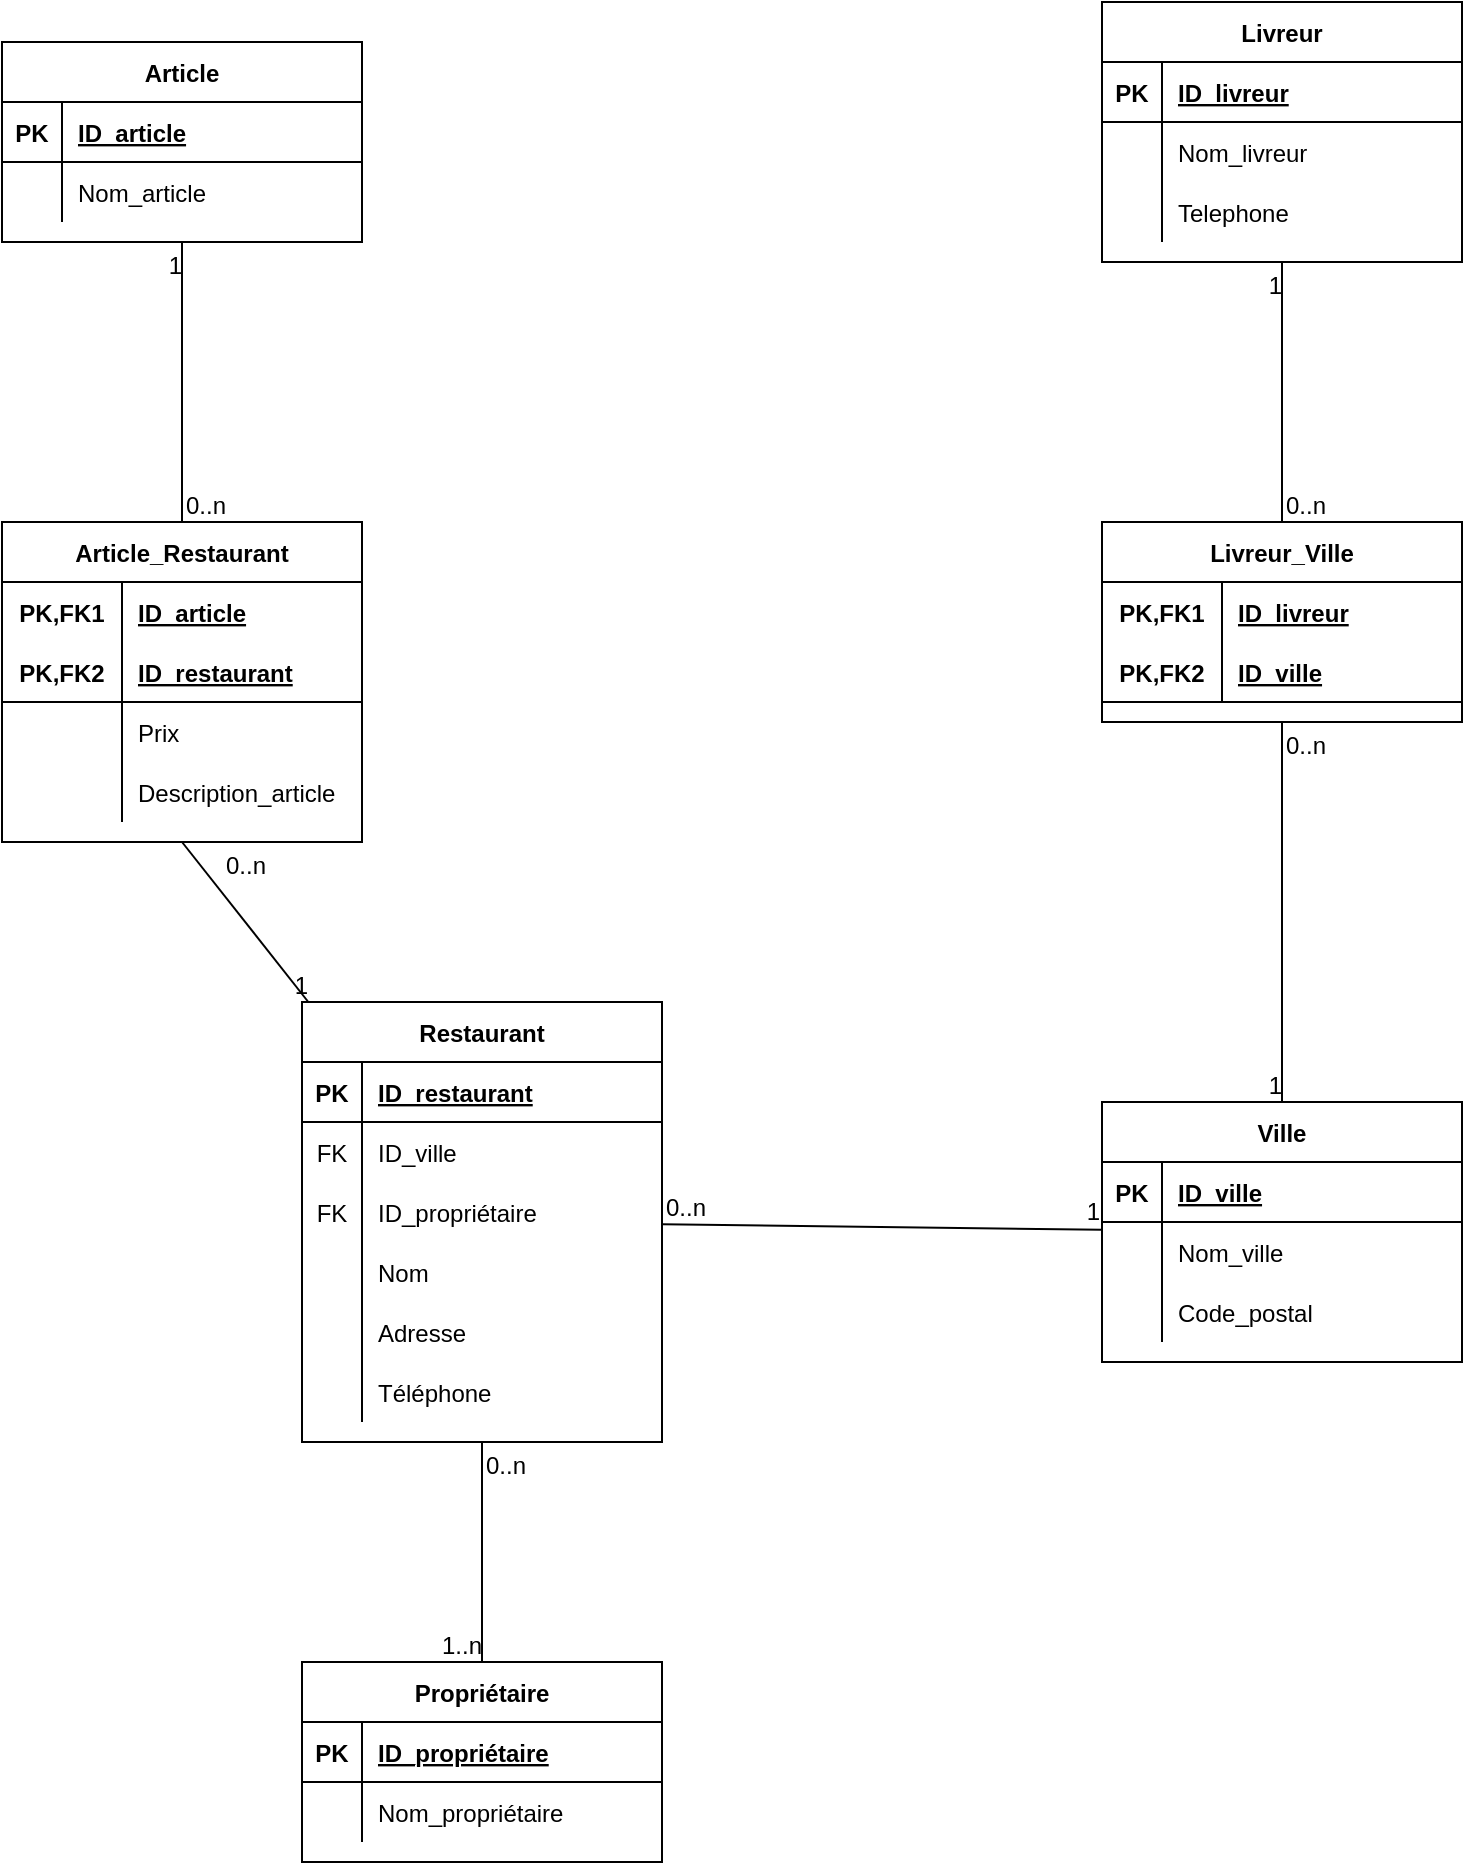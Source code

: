 <mxfile version="13.6.3" type="device"><diagram id="R2lEEEUBdFMjLlhIrx00" name="Page-1"><mxGraphModel dx="1422" dy="718" grid="1" gridSize="10" guides="1" tooltips="1" connect="1" arrows="1" fold="1" page="1" pageScale="1" pageWidth="850" pageHeight="1100" math="0" shadow="0" extFonts="Permanent Marker^https://fonts.googleapis.com/css?family=Permanent+Marker"><root><mxCell id="0"/><mxCell id="1" parent="0"/><mxCell id="8ufQbJtzemkfT02IVqVq-59" value="" style="endArrow=none;html=1;rounded=0;" edge="1" parent="1" source="8ufQbJtzemkfT02IVqVq-1" target="8ufQbJtzemkfT02IVqVq-46"><mxGeometry relative="1" as="geometry"><mxPoint x="370" y="760" as="sourcePoint"/><mxPoint x="530" y="760" as="targetPoint"/></mxGeometry></mxCell><mxCell id="8ufQbJtzemkfT02IVqVq-60" value="0..n" style="resizable=0;html=1;align=left;verticalAlign=bottom;" connectable="0" vertex="1" parent="8ufQbJtzemkfT02IVqVq-59"><mxGeometry x="-1" relative="1" as="geometry"/></mxCell><mxCell id="8ufQbJtzemkfT02IVqVq-61" value="1" style="resizable=0;html=1;align=right;verticalAlign=bottom;" connectable="0" vertex="1" parent="8ufQbJtzemkfT02IVqVq-59"><mxGeometry x="1" relative="1" as="geometry"/></mxCell><mxCell id="8ufQbJtzemkfT02IVqVq-75" value="" style="endArrow=none;html=1;rounded=0;" edge="1" parent="1" source="8ufQbJtzemkfT02IVqVq-1" target="8ufQbJtzemkfT02IVqVq-62"><mxGeometry relative="1" as="geometry"><mxPoint x="120" y="940" as="sourcePoint"/><mxPoint x="280" y="940" as="targetPoint"/></mxGeometry></mxCell><mxCell id="8ufQbJtzemkfT02IVqVq-76" value="0..n" style="resizable=0;html=1;align=left;verticalAlign=bottom;" connectable="0" vertex="1" parent="8ufQbJtzemkfT02IVqVq-75"><mxGeometry x="-1" relative="1" as="geometry"><mxPoint y="20" as="offset"/></mxGeometry></mxCell><mxCell id="8ufQbJtzemkfT02IVqVq-77" value="1..n" style="resizable=0;html=1;align=right;verticalAlign=bottom;" connectable="0" vertex="1" parent="8ufQbJtzemkfT02IVqVq-75"><mxGeometry x="1" relative="1" as="geometry"/></mxCell><mxCell id="8ufQbJtzemkfT02IVqVq-145" value="" style="endArrow=none;html=1;rounded=0;exitX=0.5;exitY=1;exitDx=0;exitDy=0;" edge="1" parent="1" source="8ufQbJtzemkfT02IVqVq-168" target="8ufQbJtzemkfT02IVqVq-46"><mxGeometry relative="1" as="geometry"><mxPoint x="630" y="610" as="sourcePoint"/><mxPoint x="790" y="610" as="targetPoint"/></mxGeometry></mxCell><mxCell id="8ufQbJtzemkfT02IVqVq-146" value="0..n" style="resizable=0;html=1;align=left;verticalAlign=bottom;" connectable="0" vertex="1" parent="8ufQbJtzemkfT02IVqVq-145"><mxGeometry x="-1" relative="1" as="geometry"><mxPoint y="20" as="offset"/></mxGeometry></mxCell><mxCell id="8ufQbJtzemkfT02IVqVq-147" value="1" style="resizable=0;html=1;align=right;verticalAlign=bottom;" connectable="0" vertex="1" parent="8ufQbJtzemkfT02IVqVq-145"><mxGeometry x="1" relative="1" as="geometry"/></mxCell><mxCell id="8ufQbJtzemkfT02IVqVq-148" value="" style="endArrow=none;html=1;rounded=0;exitX=0.5;exitY=1;exitDx=0;exitDy=0;" edge="1" parent="1" source="8ufQbJtzemkfT02IVqVq-152" target="8ufQbJtzemkfT02IVqVq-1"><mxGeometry relative="1" as="geometry"><mxPoint x="460" y="610" as="sourcePoint"/><mxPoint x="620" y="610" as="targetPoint"/></mxGeometry></mxCell><mxCell id="8ufQbJtzemkfT02IVqVq-149" value="&lt;div&gt;0..n&lt;/div&gt;" style="resizable=0;html=1;align=left;verticalAlign=bottom;" connectable="0" vertex="1" parent="8ufQbJtzemkfT02IVqVq-148"><mxGeometry x="-1" relative="1" as="geometry"><mxPoint x="20" y="20" as="offset"/></mxGeometry></mxCell><mxCell id="8ufQbJtzemkfT02IVqVq-150" value="&lt;div&gt;1&lt;/div&gt;" style="resizable=0;html=1;align=right;verticalAlign=bottom;" connectable="0" vertex="1" parent="8ufQbJtzemkfT02IVqVq-148"><mxGeometry x="1" relative="1" as="geometry"/></mxCell><mxCell id="8ufQbJtzemkfT02IVqVq-165" value="" style="endArrow=none;html=1;rounded=0;" edge="1" parent="1" source="8ufQbJtzemkfT02IVqVq-152" target="8ufQbJtzemkfT02IVqVq-132"><mxGeometry relative="1" as="geometry"><mxPoint x="280" y="330" as="sourcePoint"/><mxPoint x="280" y="410" as="targetPoint"/></mxGeometry></mxCell><mxCell id="8ufQbJtzemkfT02IVqVq-166" value="&lt;div&gt;0..n&lt;/div&gt;" style="resizable=0;html=1;align=left;verticalAlign=bottom;" connectable="0" vertex="1" parent="8ufQbJtzemkfT02IVqVq-165"><mxGeometry x="-1" relative="1" as="geometry"><mxPoint as="offset"/></mxGeometry></mxCell><mxCell id="8ufQbJtzemkfT02IVqVq-167" value="&lt;div&gt;1&lt;/div&gt;" style="resizable=0;html=1;align=right;verticalAlign=bottom;" connectable="0" vertex="1" parent="8ufQbJtzemkfT02IVqVq-165"><mxGeometry x="1" relative="1" as="geometry"><mxPoint y="20" as="offset"/></mxGeometry></mxCell><mxCell id="8ufQbJtzemkfT02IVqVq-181" value="" style="endArrow=none;html=1;rounded=0;" edge="1" parent="1" source="8ufQbJtzemkfT02IVqVq-168" target="8ufQbJtzemkfT02IVqVq-119"><mxGeometry relative="1" as="geometry"><mxPoint x="640" y="460.0" as="sourcePoint"/><mxPoint x="640" y="320.0" as="targetPoint"/></mxGeometry></mxCell><mxCell id="8ufQbJtzemkfT02IVqVq-182" value="&lt;div&gt;0..n&lt;/div&gt;" style="resizable=0;html=1;align=left;verticalAlign=bottom;" connectable="0" vertex="1" parent="8ufQbJtzemkfT02IVqVq-181"><mxGeometry x="-1" relative="1" as="geometry"><mxPoint as="offset"/></mxGeometry></mxCell><mxCell id="8ufQbJtzemkfT02IVqVq-183" value="&lt;div&gt;1&lt;/div&gt;" style="resizable=0;html=1;align=right;verticalAlign=bottom;" connectable="0" vertex="1" parent="8ufQbJtzemkfT02IVqVq-181"><mxGeometry x="1" relative="1" as="geometry"><mxPoint y="20" as="offset"/></mxGeometry></mxCell><mxCell id="8ufQbJtzemkfT02IVqVq-119" value="Livreur" style="shape=table;startSize=30;container=1;collapsible=1;childLayout=tableLayout;fixedRows=1;rowLines=0;fontStyle=1;align=center;resizeLast=1;" vertex="1" parent="1"><mxGeometry x="590" y="150" width="180" height="130" as="geometry"/></mxCell><mxCell id="8ufQbJtzemkfT02IVqVq-120" value="" style="shape=partialRectangle;collapsible=0;dropTarget=0;pointerEvents=0;fillColor=none;top=0;left=0;bottom=1;right=0;points=[[0,0.5],[1,0.5]];portConstraint=eastwest;" vertex="1" parent="8ufQbJtzemkfT02IVqVq-119"><mxGeometry y="30" width="180" height="30" as="geometry"/></mxCell><mxCell id="8ufQbJtzemkfT02IVqVq-121" value="PK" style="shape=partialRectangle;connectable=0;fillColor=none;top=0;left=0;bottom=0;right=0;fontStyle=1;overflow=hidden;" vertex="1" parent="8ufQbJtzemkfT02IVqVq-120"><mxGeometry width="30" height="30" as="geometry"/></mxCell><mxCell id="8ufQbJtzemkfT02IVqVq-122" value="ID_livreur" style="shape=partialRectangle;connectable=0;fillColor=none;top=0;left=0;bottom=0;right=0;align=left;spacingLeft=6;fontStyle=5;overflow=hidden;" vertex="1" parent="8ufQbJtzemkfT02IVqVq-120"><mxGeometry x="30" width="150" height="30" as="geometry"/></mxCell><mxCell id="8ufQbJtzemkfT02IVqVq-123" value="" style="shape=partialRectangle;collapsible=0;dropTarget=0;pointerEvents=0;fillColor=none;top=0;left=0;bottom=0;right=0;points=[[0,0.5],[1,0.5]];portConstraint=eastwest;" vertex="1" parent="8ufQbJtzemkfT02IVqVq-119"><mxGeometry y="60" width="180" height="30" as="geometry"/></mxCell><mxCell id="8ufQbJtzemkfT02IVqVq-124" value="" style="shape=partialRectangle;connectable=0;fillColor=none;top=0;left=0;bottom=0;right=0;editable=1;overflow=hidden;" vertex="1" parent="8ufQbJtzemkfT02IVqVq-123"><mxGeometry width="30" height="30" as="geometry"/></mxCell><mxCell id="8ufQbJtzemkfT02IVqVq-125" value="Nom_livreur" style="shape=partialRectangle;connectable=0;fillColor=none;top=0;left=0;bottom=0;right=0;align=left;spacingLeft=6;overflow=hidden;" vertex="1" parent="8ufQbJtzemkfT02IVqVq-123"><mxGeometry x="30" width="150" height="30" as="geometry"/></mxCell><mxCell id="8ufQbJtzemkfT02IVqVq-126" value="" style="shape=partialRectangle;collapsible=0;dropTarget=0;pointerEvents=0;fillColor=none;top=0;left=0;bottom=0;right=0;points=[[0,0.5],[1,0.5]];portConstraint=eastwest;" vertex="1" parent="8ufQbJtzemkfT02IVqVq-119"><mxGeometry y="90" width="180" height="30" as="geometry"/></mxCell><mxCell id="8ufQbJtzemkfT02IVqVq-127" value="" style="shape=partialRectangle;connectable=0;fillColor=none;top=0;left=0;bottom=0;right=0;editable=1;overflow=hidden;" vertex="1" parent="8ufQbJtzemkfT02IVqVq-126"><mxGeometry width="30" height="30" as="geometry"/></mxCell><mxCell id="8ufQbJtzemkfT02IVqVq-128" value="Telephone" style="shape=partialRectangle;connectable=0;fillColor=none;top=0;left=0;bottom=0;right=0;align=left;spacingLeft=6;overflow=hidden;" vertex="1" parent="8ufQbJtzemkfT02IVqVq-126"><mxGeometry x="30" width="150" height="30" as="geometry"/></mxCell><mxCell id="8ufQbJtzemkfT02IVqVq-132" value="Article" style="shape=table;startSize=30;container=1;collapsible=1;childLayout=tableLayout;fixedRows=1;rowLines=0;fontStyle=1;align=center;resizeLast=1;" vertex="1" parent="1"><mxGeometry x="40" y="170" width="180" height="100" as="geometry"/></mxCell><mxCell id="8ufQbJtzemkfT02IVqVq-133" value="" style="shape=partialRectangle;collapsible=0;dropTarget=0;pointerEvents=0;fillColor=none;top=0;left=0;bottom=1;right=0;points=[[0,0.5],[1,0.5]];portConstraint=eastwest;" vertex="1" parent="8ufQbJtzemkfT02IVqVq-132"><mxGeometry y="30" width="180" height="30" as="geometry"/></mxCell><mxCell id="8ufQbJtzemkfT02IVqVq-134" value="PK" style="shape=partialRectangle;connectable=0;fillColor=none;top=0;left=0;bottom=0;right=0;fontStyle=1;overflow=hidden;" vertex="1" parent="8ufQbJtzemkfT02IVqVq-133"><mxGeometry width="30" height="30" as="geometry"/></mxCell><mxCell id="8ufQbJtzemkfT02IVqVq-135" value="ID_article" style="shape=partialRectangle;connectable=0;fillColor=none;top=0;left=0;bottom=0;right=0;align=left;spacingLeft=6;fontStyle=5;overflow=hidden;" vertex="1" parent="8ufQbJtzemkfT02IVqVq-133"><mxGeometry x="30" width="150" height="30" as="geometry"/></mxCell><mxCell id="8ufQbJtzemkfT02IVqVq-136" value="" style="shape=partialRectangle;collapsible=0;dropTarget=0;pointerEvents=0;fillColor=none;top=0;left=0;bottom=0;right=0;points=[[0,0.5],[1,0.5]];portConstraint=eastwest;" vertex="1" parent="8ufQbJtzemkfT02IVqVq-132"><mxGeometry y="60" width="180" height="30" as="geometry"/></mxCell><mxCell id="8ufQbJtzemkfT02IVqVq-137" value="" style="shape=partialRectangle;connectable=0;fillColor=none;top=0;left=0;bottom=0;right=0;editable=1;overflow=hidden;" vertex="1" parent="8ufQbJtzemkfT02IVqVq-136"><mxGeometry width="30" height="30" as="geometry"/></mxCell><mxCell id="8ufQbJtzemkfT02IVqVq-138" value="Nom_article" style="shape=partialRectangle;connectable=0;fillColor=none;top=0;left=0;bottom=0;right=0;align=left;spacingLeft=6;overflow=hidden;" vertex="1" parent="8ufQbJtzemkfT02IVqVq-136"><mxGeometry x="30" width="150" height="30" as="geometry"/></mxCell><mxCell id="8ufQbJtzemkfT02IVqVq-152" value="Article_Restaurant" style="shape=table;startSize=30;container=1;collapsible=1;childLayout=tableLayout;fixedRows=1;rowLines=0;fontStyle=1;align=center;resizeLast=1;" vertex="1" parent="1"><mxGeometry x="40" y="410" width="180" height="160" as="geometry"><mxRectangle x="180" y="340" width="140" height="30" as="alternateBounds"/></mxGeometry></mxCell><mxCell id="8ufQbJtzemkfT02IVqVq-153" value="" style="shape=partialRectangle;collapsible=0;dropTarget=0;pointerEvents=0;fillColor=none;top=0;left=0;bottom=0;right=0;points=[[0,0.5],[1,0.5]];portConstraint=eastwest;" vertex="1" parent="8ufQbJtzemkfT02IVqVq-152"><mxGeometry y="30" width="180" height="30" as="geometry"/></mxCell><mxCell id="8ufQbJtzemkfT02IVqVq-154" value="PK,FK1" style="shape=partialRectangle;connectable=0;fillColor=none;top=0;left=0;bottom=0;right=0;fontStyle=1;overflow=hidden;" vertex="1" parent="8ufQbJtzemkfT02IVqVq-153"><mxGeometry width="60" height="30" as="geometry"/></mxCell><mxCell id="8ufQbJtzemkfT02IVqVq-155" value="ID_article" style="shape=partialRectangle;connectable=0;fillColor=none;top=0;left=0;bottom=0;right=0;align=left;spacingLeft=6;fontStyle=5;overflow=hidden;" vertex="1" parent="8ufQbJtzemkfT02IVqVq-153"><mxGeometry x="60" width="120" height="30" as="geometry"/></mxCell><mxCell id="8ufQbJtzemkfT02IVqVq-156" value="" style="shape=partialRectangle;collapsible=0;dropTarget=0;pointerEvents=0;fillColor=none;top=0;left=0;bottom=1;right=0;points=[[0,0.5],[1,0.5]];portConstraint=eastwest;" vertex="1" parent="8ufQbJtzemkfT02IVqVq-152"><mxGeometry y="60" width="180" height="30" as="geometry"/></mxCell><mxCell id="8ufQbJtzemkfT02IVqVq-157" value="PK,FK2" style="shape=partialRectangle;connectable=0;fillColor=none;top=0;left=0;bottom=0;right=0;fontStyle=1;overflow=hidden;" vertex="1" parent="8ufQbJtzemkfT02IVqVq-156"><mxGeometry width="60" height="30" as="geometry"/></mxCell><mxCell id="8ufQbJtzemkfT02IVqVq-158" value="ID_restaurant" style="shape=partialRectangle;connectable=0;fillColor=none;top=0;left=0;bottom=0;right=0;align=left;spacingLeft=6;fontStyle=5;overflow=hidden;" vertex="1" parent="8ufQbJtzemkfT02IVqVq-156"><mxGeometry x="60" width="120" height="30" as="geometry"/></mxCell><mxCell id="8ufQbJtzemkfT02IVqVq-159" value="" style="shape=partialRectangle;collapsible=0;dropTarget=0;pointerEvents=0;fillColor=none;top=0;left=0;bottom=0;right=0;points=[[0,0.5],[1,0.5]];portConstraint=eastwest;" vertex="1" parent="8ufQbJtzemkfT02IVqVq-152"><mxGeometry y="90" width="180" height="30" as="geometry"/></mxCell><mxCell id="8ufQbJtzemkfT02IVqVq-160" value="" style="shape=partialRectangle;connectable=0;fillColor=none;top=0;left=0;bottom=0;right=0;editable=1;overflow=hidden;" vertex="1" parent="8ufQbJtzemkfT02IVqVq-159"><mxGeometry width="60" height="30" as="geometry"/></mxCell><mxCell id="8ufQbJtzemkfT02IVqVq-161" value="Prix" style="shape=partialRectangle;connectable=0;fillColor=none;top=0;left=0;bottom=0;right=0;align=left;spacingLeft=6;overflow=hidden;" vertex="1" parent="8ufQbJtzemkfT02IVqVq-159"><mxGeometry x="60" width="120" height="30" as="geometry"/></mxCell><mxCell id="8ufQbJtzemkfT02IVqVq-162" value="" style="shape=partialRectangle;collapsible=0;dropTarget=0;pointerEvents=0;fillColor=none;top=0;left=0;bottom=0;right=0;points=[[0,0.5],[1,0.5]];portConstraint=eastwest;" vertex="1" parent="8ufQbJtzemkfT02IVqVq-152"><mxGeometry y="120" width="180" height="30" as="geometry"/></mxCell><mxCell id="8ufQbJtzemkfT02IVqVq-163" value="" style="shape=partialRectangle;connectable=0;fillColor=none;top=0;left=0;bottom=0;right=0;editable=1;overflow=hidden;" vertex="1" parent="8ufQbJtzemkfT02IVqVq-162"><mxGeometry width="60" height="30" as="geometry"/></mxCell><mxCell id="8ufQbJtzemkfT02IVqVq-164" value="Description_article" style="shape=partialRectangle;connectable=0;fillColor=none;top=0;left=0;bottom=0;right=0;align=left;spacingLeft=6;overflow=hidden;" vertex="1" parent="8ufQbJtzemkfT02IVqVq-162"><mxGeometry x="60" width="120" height="30" as="geometry"/></mxCell><mxCell id="8ufQbJtzemkfT02IVqVq-1" value="Restaurant" style="shape=table;startSize=30;container=1;collapsible=1;childLayout=tableLayout;fixedRows=1;rowLines=0;fontStyle=1;align=center;resizeLast=1;" vertex="1" parent="1"><mxGeometry x="190" y="650" width="180" height="220" as="geometry"/></mxCell><mxCell id="8ufQbJtzemkfT02IVqVq-43" value="" style="shape=partialRectangle;collapsible=0;dropTarget=0;pointerEvents=0;fillColor=none;top=0;left=0;bottom=1;right=0;points=[[0,0.5],[1,0.5]];portConstraint=eastwest;" vertex="1" parent="8ufQbJtzemkfT02IVqVq-1"><mxGeometry y="30" width="180" height="30" as="geometry"/></mxCell><mxCell id="8ufQbJtzemkfT02IVqVq-44" value="PK" style="shape=partialRectangle;connectable=0;fillColor=none;top=0;left=0;bottom=0;right=0;fontStyle=1;overflow=hidden;" vertex="1" parent="8ufQbJtzemkfT02IVqVq-43"><mxGeometry width="30" height="30" as="geometry"/></mxCell><mxCell id="8ufQbJtzemkfT02IVqVq-45" value="ID_restaurant" style="shape=partialRectangle;connectable=0;fillColor=none;top=0;left=0;bottom=0;right=0;align=left;spacingLeft=6;fontStyle=5;overflow=hidden;" vertex="1" parent="8ufQbJtzemkfT02IVqVq-43"><mxGeometry x="30" width="150" height="30" as="geometry"/></mxCell><mxCell id="8ufQbJtzemkfT02IVqVq-113" value="" style="shape=partialRectangle;collapsible=0;dropTarget=0;pointerEvents=0;fillColor=none;top=0;left=0;bottom=0;right=0;points=[[0,0.5],[1,0.5]];portConstraint=eastwest;" vertex="1" parent="8ufQbJtzemkfT02IVqVq-1"><mxGeometry y="60" width="180" height="30" as="geometry"/></mxCell><mxCell id="8ufQbJtzemkfT02IVqVq-114" value="FK" style="shape=partialRectangle;connectable=0;fillColor=none;top=0;left=0;bottom=0;right=0;fontStyle=0;overflow=hidden;" vertex="1" parent="8ufQbJtzemkfT02IVqVq-113"><mxGeometry width="30" height="30" as="geometry"/></mxCell><mxCell id="8ufQbJtzemkfT02IVqVq-115" value="ID_ville" style="shape=partialRectangle;connectable=0;fillColor=none;top=0;left=0;bottom=0;right=0;align=left;spacingLeft=6;fontStyle=0;overflow=hidden;" vertex="1" parent="8ufQbJtzemkfT02IVqVq-113"><mxGeometry x="30" width="150" height="30" as="geometry"/></mxCell><mxCell id="8ufQbJtzemkfT02IVqVq-116" value="" style="shape=partialRectangle;collapsible=0;dropTarget=0;pointerEvents=0;fillColor=none;top=0;left=0;bottom=0;right=0;points=[[0,0.5],[1,0.5]];portConstraint=eastwest;" vertex="1" parent="8ufQbJtzemkfT02IVqVq-1"><mxGeometry y="90" width="180" height="30" as="geometry"/></mxCell><mxCell id="8ufQbJtzemkfT02IVqVq-117" value="FK" style="shape=partialRectangle;connectable=0;fillColor=none;top=0;left=0;bottom=0;right=0;fontStyle=0;overflow=hidden;" vertex="1" parent="8ufQbJtzemkfT02IVqVq-116"><mxGeometry width="30" height="30" as="geometry"/></mxCell><mxCell id="8ufQbJtzemkfT02IVqVq-118" value="ID_propriétaire" style="shape=partialRectangle;connectable=0;fillColor=none;top=0;left=0;bottom=0;right=0;align=left;spacingLeft=6;fontStyle=0;overflow=hidden;" vertex="1" parent="8ufQbJtzemkfT02IVqVq-116"><mxGeometry x="30" width="150" height="30" as="geometry"/></mxCell><mxCell id="8ufQbJtzemkfT02IVqVq-5" value="" style="shape=partialRectangle;collapsible=0;dropTarget=0;pointerEvents=0;fillColor=none;top=0;left=0;bottom=0;right=0;points=[[0,0.5],[1,0.5]];portConstraint=eastwest;" vertex="1" parent="8ufQbJtzemkfT02IVqVq-1"><mxGeometry y="120" width="180" height="30" as="geometry"/></mxCell><mxCell id="8ufQbJtzemkfT02IVqVq-6" value="" style="shape=partialRectangle;connectable=0;fillColor=none;top=0;left=0;bottom=0;right=0;editable=1;overflow=hidden;" vertex="1" parent="8ufQbJtzemkfT02IVqVq-5"><mxGeometry width="30" height="30" as="geometry"/></mxCell><mxCell id="8ufQbJtzemkfT02IVqVq-7" value="Nom" style="shape=partialRectangle;connectable=0;fillColor=none;top=0;left=0;bottom=0;right=0;align=left;spacingLeft=6;overflow=hidden;" vertex="1" parent="8ufQbJtzemkfT02IVqVq-5"><mxGeometry x="30" width="150" height="30" as="geometry"/></mxCell><mxCell id="8ufQbJtzemkfT02IVqVq-8" value="" style="shape=partialRectangle;collapsible=0;dropTarget=0;pointerEvents=0;fillColor=none;top=0;left=0;bottom=0;right=0;points=[[0,0.5],[1,0.5]];portConstraint=eastwest;" vertex="1" parent="8ufQbJtzemkfT02IVqVq-1"><mxGeometry y="150" width="180" height="30" as="geometry"/></mxCell><mxCell id="8ufQbJtzemkfT02IVqVq-9" value="" style="shape=partialRectangle;connectable=0;fillColor=none;top=0;left=0;bottom=0;right=0;editable=1;overflow=hidden;" vertex="1" parent="8ufQbJtzemkfT02IVqVq-8"><mxGeometry width="30" height="30" as="geometry"/></mxCell><mxCell id="8ufQbJtzemkfT02IVqVq-10" value="Adresse" style="shape=partialRectangle;connectable=0;fillColor=none;top=0;left=0;bottom=0;right=0;align=left;spacingLeft=6;overflow=hidden;" vertex="1" parent="8ufQbJtzemkfT02IVqVq-8"><mxGeometry x="30" width="150" height="30" as="geometry"/></mxCell><mxCell id="8ufQbJtzemkfT02IVqVq-37" value="" style="shape=partialRectangle;collapsible=0;dropTarget=0;pointerEvents=0;fillColor=none;top=0;left=0;bottom=0;right=0;points=[[0,0.5],[1,0.5]];portConstraint=eastwest;" vertex="1" parent="8ufQbJtzemkfT02IVqVq-1"><mxGeometry y="180" width="180" height="30" as="geometry"/></mxCell><mxCell id="8ufQbJtzemkfT02IVqVq-38" value="" style="shape=partialRectangle;connectable=0;fillColor=none;top=0;left=0;bottom=0;right=0;editable=1;overflow=hidden;" vertex="1" parent="8ufQbJtzemkfT02IVqVq-37"><mxGeometry width="30" height="30" as="geometry"/></mxCell><mxCell id="8ufQbJtzemkfT02IVqVq-39" value="Téléphone" style="shape=partialRectangle;connectable=0;fillColor=none;top=0;left=0;bottom=0;right=0;align=left;spacingLeft=6;overflow=hidden;" vertex="1" parent="8ufQbJtzemkfT02IVqVq-37"><mxGeometry x="30" width="150" height="30" as="geometry"/></mxCell><mxCell id="8ufQbJtzemkfT02IVqVq-62" value="Propriétaire" style="shape=table;startSize=30;container=1;collapsible=1;childLayout=tableLayout;fixedRows=1;rowLines=0;fontStyle=1;align=center;resizeLast=1;" vertex="1" parent="1"><mxGeometry x="190" y="980" width="180" height="100" as="geometry"/></mxCell><mxCell id="8ufQbJtzemkfT02IVqVq-63" value="" style="shape=partialRectangle;collapsible=0;dropTarget=0;pointerEvents=0;fillColor=none;top=0;left=0;bottom=1;right=0;points=[[0,0.5],[1,0.5]];portConstraint=eastwest;" vertex="1" parent="8ufQbJtzemkfT02IVqVq-62"><mxGeometry y="30" width="180" height="30" as="geometry"/></mxCell><mxCell id="8ufQbJtzemkfT02IVqVq-64" value="PK" style="shape=partialRectangle;connectable=0;fillColor=none;top=0;left=0;bottom=0;right=0;fontStyle=1;overflow=hidden;" vertex="1" parent="8ufQbJtzemkfT02IVqVq-63"><mxGeometry width="30" height="30" as="geometry"/></mxCell><mxCell id="8ufQbJtzemkfT02IVqVq-65" value="ID_propriétaire" style="shape=partialRectangle;connectable=0;fillColor=none;top=0;left=0;bottom=0;right=0;align=left;spacingLeft=6;fontStyle=5;overflow=hidden;" vertex="1" parent="8ufQbJtzemkfT02IVqVq-63"><mxGeometry x="30" width="150" height="30" as="geometry"/></mxCell><mxCell id="8ufQbJtzemkfT02IVqVq-66" value="" style="shape=partialRectangle;collapsible=0;dropTarget=0;pointerEvents=0;fillColor=none;top=0;left=0;bottom=0;right=0;points=[[0,0.5],[1,0.5]];portConstraint=eastwest;" vertex="1" parent="8ufQbJtzemkfT02IVqVq-62"><mxGeometry y="60" width="180" height="30" as="geometry"/></mxCell><mxCell id="8ufQbJtzemkfT02IVqVq-67" value="" style="shape=partialRectangle;connectable=0;fillColor=none;top=0;left=0;bottom=0;right=0;editable=1;overflow=hidden;" vertex="1" parent="8ufQbJtzemkfT02IVqVq-66"><mxGeometry width="30" height="30" as="geometry"/></mxCell><mxCell id="8ufQbJtzemkfT02IVqVq-68" value="Nom_propriétaire" style="shape=partialRectangle;connectable=0;fillColor=none;top=0;left=0;bottom=0;right=0;align=left;spacingLeft=6;overflow=hidden;" vertex="1" parent="8ufQbJtzemkfT02IVqVq-66"><mxGeometry x="30" width="150" height="30" as="geometry"/></mxCell><mxCell id="8ufQbJtzemkfT02IVqVq-46" value="Ville" style="shape=table;startSize=30;container=1;collapsible=1;childLayout=tableLayout;fixedRows=1;rowLines=0;fontStyle=1;align=center;resizeLast=1;" vertex="1" parent="1"><mxGeometry x="590" y="700" width="180" height="130" as="geometry"/></mxCell><mxCell id="8ufQbJtzemkfT02IVqVq-47" value="" style="shape=partialRectangle;collapsible=0;dropTarget=0;pointerEvents=0;fillColor=none;top=0;left=0;bottom=1;right=0;points=[[0,0.5],[1,0.5]];portConstraint=eastwest;" vertex="1" parent="8ufQbJtzemkfT02IVqVq-46"><mxGeometry y="30" width="180" height="30" as="geometry"/></mxCell><mxCell id="8ufQbJtzemkfT02IVqVq-48" value="PK" style="shape=partialRectangle;connectable=0;fillColor=none;top=0;left=0;bottom=0;right=0;fontStyle=1;overflow=hidden;" vertex="1" parent="8ufQbJtzemkfT02IVqVq-47"><mxGeometry width="30" height="30" as="geometry"/></mxCell><mxCell id="8ufQbJtzemkfT02IVqVq-49" value="ID_ville" style="shape=partialRectangle;connectable=0;fillColor=none;top=0;left=0;bottom=0;right=0;align=left;spacingLeft=6;fontStyle=5;overflow=hidden;" vertex="1" parent="8ufQbJtzemkfT02IVqVq-47"><mxGeometry x="30" width="150" height="30" as="geometry"/></mxCell><mxCell id="8ufQbJtzemkfT02IVqVq-50" value="" style="shape=partialRectangle;collapsible=0;dropTarget=0;pointerEvents=0;fillColor=none;top=0;left=0;bottom=0;right=0;points=[[0,0.5],[1,0.5]];portConstraint=eastwest;" vertex="1" parent="8ufQbJtzemkfT02IVqVq-46"><mxGeometry y="60" width="180" height="30" as="geometry"/></mxCell><mxCell id="8ufQbJtzemkfT02IVqVq-51" value="" style="shape=partialRectangle;connectable=0;fillColor=none;top=0;left=0;bottom=0;right=0;editable=1;overflow=hidden;" vertex="1" parent="8ufQbJtzemkfT02IVqVq-50"><mxGeometry width="30" height="30" as="geometry"/></mxCell><mxCell id="8ufQbJtzemkfT02IVqVq-52" value="Nom_ville" style="shape=partialRectangle;connectable=0;fillColor=none;top=0;left=0;bottom=0;right=0;align=left;spacingLeft=6;overflow=hidden;" vertex="1" parent="8ufQbJtzemkfT02IVqVq-50"><mxGeometry x="30" width="150" height="30" as="geometry"/></mxCell><mxCell id="8ufQbJtzemkfT02IVqVq-53" value="" style="shape=partialRectangle;collapsible=0;dropTarget=0;pointerEvents=0;fillColor=none;top=0;left=0;bottom=0;right=0;points=[[0,0.5],[1,0.5]];portConstraint=eastwest;" vertex="1" parent="8ufQbJtzemkfT02IVqVq-46"><mxGeometry y="90" width="180" height="30" as="geometry"/></mxCell><mxCell id="8ufQbJtzemkfT02IVqVq-54" value="" style="shape=partialRectangle;connectable=0;fillColor=none;top=0;left=0;bottom=0;right=0;editable=1;overflow=hidden;" vertex="1" parent="8ufQbJtzemkfT02IVqVq-53"><mxGeometry width="30" height="30" as="geometry"/></mxCell><mxCell id="8ufQbJtzemkfT02IVqVq-55" value="Code_postal" style="shape=partialRectangle;connectable=0;fillColor=none;top=0;left=0;bottom=0;right=0;align=left;spacingLeft=6;overflow=hidden;" vertex="1" parent="8ufQbJtzemkfT02IVqVq-53"><mxGeometry x="30" width="150" height="30" as="geometry"/></mxCell><mxCell id="8ufQbJtzemkfT02IVqVq-168" value="Livreur_Ville" style="shape=table;startSize=30;container=1;collapsible=1;childLayout=tableLayout;fixedRows=1;rowLines=0;fontStyle=1;align=center;resizeLast=1;" vertex="1" parent="1"><mxGeometry x="590" y="410" width="180" height="100" as="geometry"/></mxCell><mxCell id="8ufQbJtzemkfT02IVqVq-169" value="" style="shape=partialRectangle;collapsible=0;dropTarget=0;pointerEvents=0;fillColor=none;top=0;left=0;bottom=0;right=0;points=[[0,0.5],[1,0.5]];portConstraint=eastwest;" vertex="1" parent="8ufQbJtzemkfT02IVqVq-168"><mxGeometry y="30" width="180" height="30" as="geometry"/></mxCell><mxCell id="8ufQbJtzemkfT02IVqVq-170" value="PK,FK1" style="shape=partialRectangle;connectable=0;fillColor=none;top=0;left=0;bottom=0;right=0;fontStyle=1;overflow=hidden;" vertex="1" parent="8ufQbJtzemkfT02IVqVq-169"><mxGeometry width="60" height="30" as="geometry"/></mxCell><mxCell id="8ufQbJtzemkfT02IVqVq-171" value="ID_livreur" style="shape=partialRectangle;connectable=0;fillColor=none;top=0;left=0;bottom=0;right=0;align=left;spacingLeft=6;fontStyle=5;overflow=hidden;" vertex="1" parent="8ufQbJtzemkfT02IVqVq-169"><mxGeometry x="60" width="120" height="30" as="geometry"/></mxCell><mxCell id="8ufQbJtzemkfT02IVqVq-172" value="" style="shape=partialRectangle;collapsible=0;dropTarget=0;pointerEvents=0;fillColor=none;top=0;left=0;bottom=1;right=0;points=[[0,0.5],[1,0.5]];portConstraint=eastwest;" vertex="1" parent="8ufQbJtzemkfT02IVqVq-168"><mxGeometry y="60" width="180" height="30" as="geometry"/></mxCell><mxCell id="8ufQbJtzemkfT02IVqVq-173" value="PK,FK2" style="shape=partialRectangle;connectable=0;fillColor=none;top=0;left=0;bottom=0;right=0;fontStyle=1;overflow=hidden;" vertex="1" parent="8ufQbJtzemkfT02IVqVq-172"><mxGeometry width="60" height="30" as="geometry"/></mxCell><mxCell id="8ufQbJtzemkfT02IVqVq-174" value="ID_ville" style="shape=partialRectangle;connectable=0;fillColor=none;top=0;left=0;bottom=0;right=0;align=left;spacingLeft=6;fontStyle=5;overflow=hidden;" vertex="1" parent="8ufQbJtzemkfT02IVqVq-172"><mxGeometry x="60" width="120" height="30" as="geometry"/></mxCell></root></mxGraphModel></diagram></mxfile>